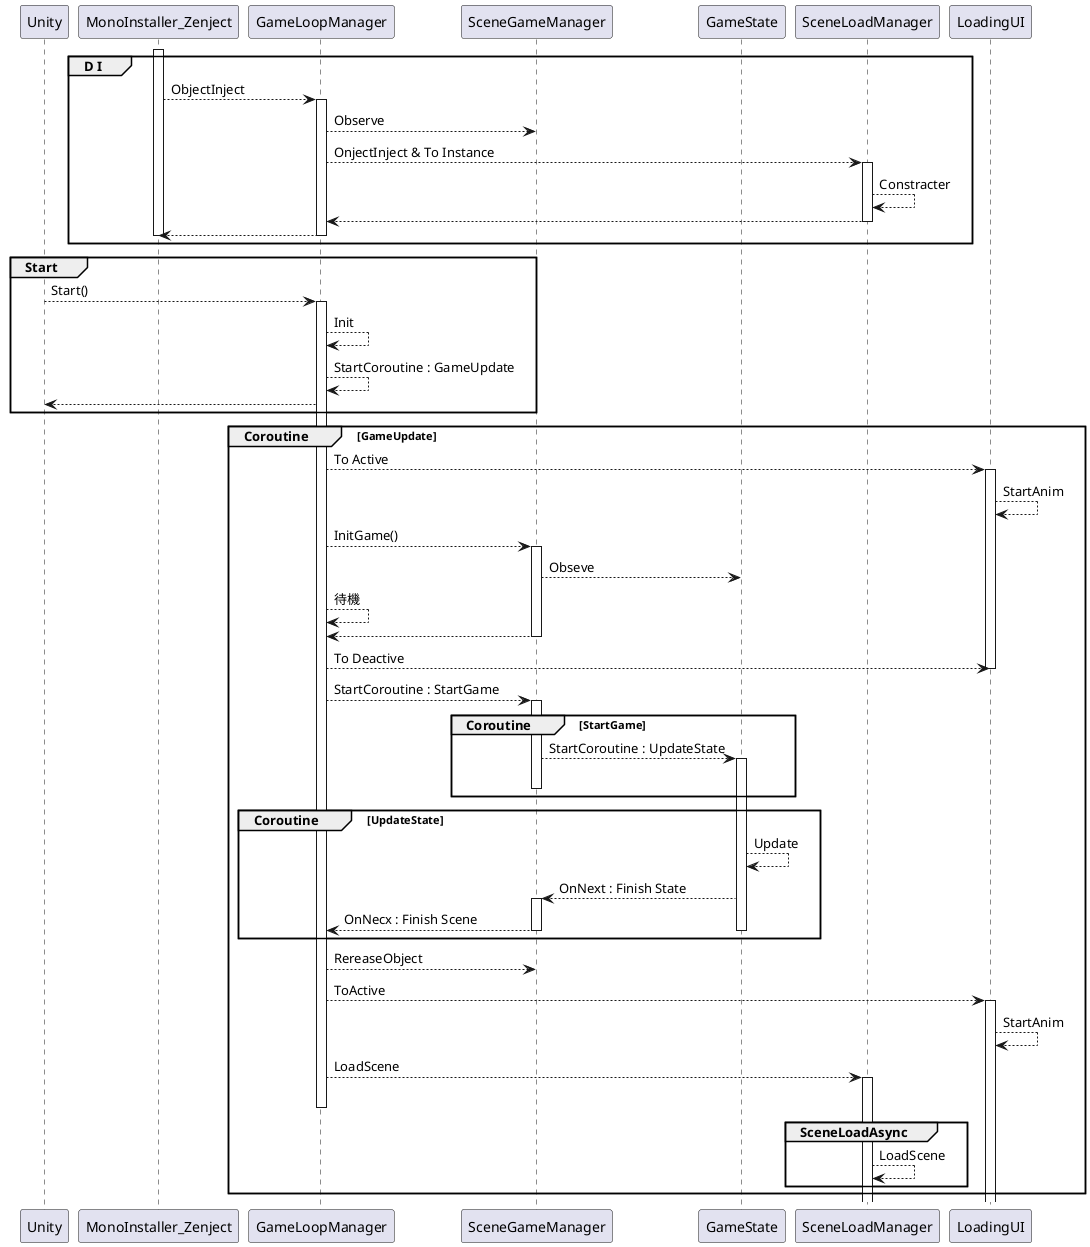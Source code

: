 @startuml GameLoopManager_Frow
participant Unity
participant MonoInstaller_Zenject as zenject
participant GameLoopManager
participant SceneGameManager
participant GameState
participant SceneLoadManager

group D I
    activate zenject
    zenject --> GameLoopManager : ObjectInject
    activate GameLoopManager
    GameLoopManager --> SceneGameManager : Observe
    GameLoopManager --> SceneLoadManager : OnjectInject & To Instance
    activate SceneLoadManager
    SceneLoadManager --> SceneLoadManager : Constracter
    SceneLoadManager --> GameLoopManager
    deactivate SceneLoadManager
    GameLoopManager --> zenject
    deactivate GameLoopManager
    deactivate zenject
end

group Start
    Unity --> GameLoopManager : Start()
    activate GameLoopManager
    GameLoopManager --> GameLoopManager : Init
    GameLoopManager --> GameLoopManager : StartCoroutine : GameUpdate
    GameLoopManager --> Unity

end

    group Coroutine [GameUpdate]
        GameLoopManager --> LoadingUI : To Active
        activate LoadingUI
        LoadingUI --> LoadingUI : StartAnim
        
        GameLoopManager --> SceneGameManager : InitGame()
        activate SceneGameManager
        SceneGameManager --> GameState : Obseve
        GameLoopManager --> GameLoopManager : 待機
        SceneGameManager --> GameLoopManager
        deactivate SceneGameManager
        GameLoopManager --> LoadingUI : To Deactive
        deactivate LoadingUI

        GameLoopManager --> SceneGameManager : StartCoroutine : StartGame
        group Coroutine [StartGame]
            activate SceneGameManager
            SceneGameManager --> GameState : StartCoroutine : UpdateState
            activate GameState
            deactivate SceneGameManager
        end
        group Coroutine [UpdateState]
            GameState --> GameState : Update
            GameState --> SceneGameManager : OnNext : Finish State
            activate SceneGameManager
            SceneGameManager --> GameLoopManager : OnNecx : Finish Scene
            deactivate SceneGameManager
            deactivate GameState
        end

        GameLoopManager --> SceneGameManager : RereaseObject
        GameLoopManager --> LoadingUI : ToActive
        activate LoadingUI
        LoadingUI --> LoadingUI : StartAnim
        GameLoopManager --> SceneLoadManager : LoadScene
        activate SceneLoadManager
        
        group SceneLoadAsync
            deactivate GameLoopManager
            SceneLoadManager --> SceneLoadManager : LoadScene
        end
        

    end 
